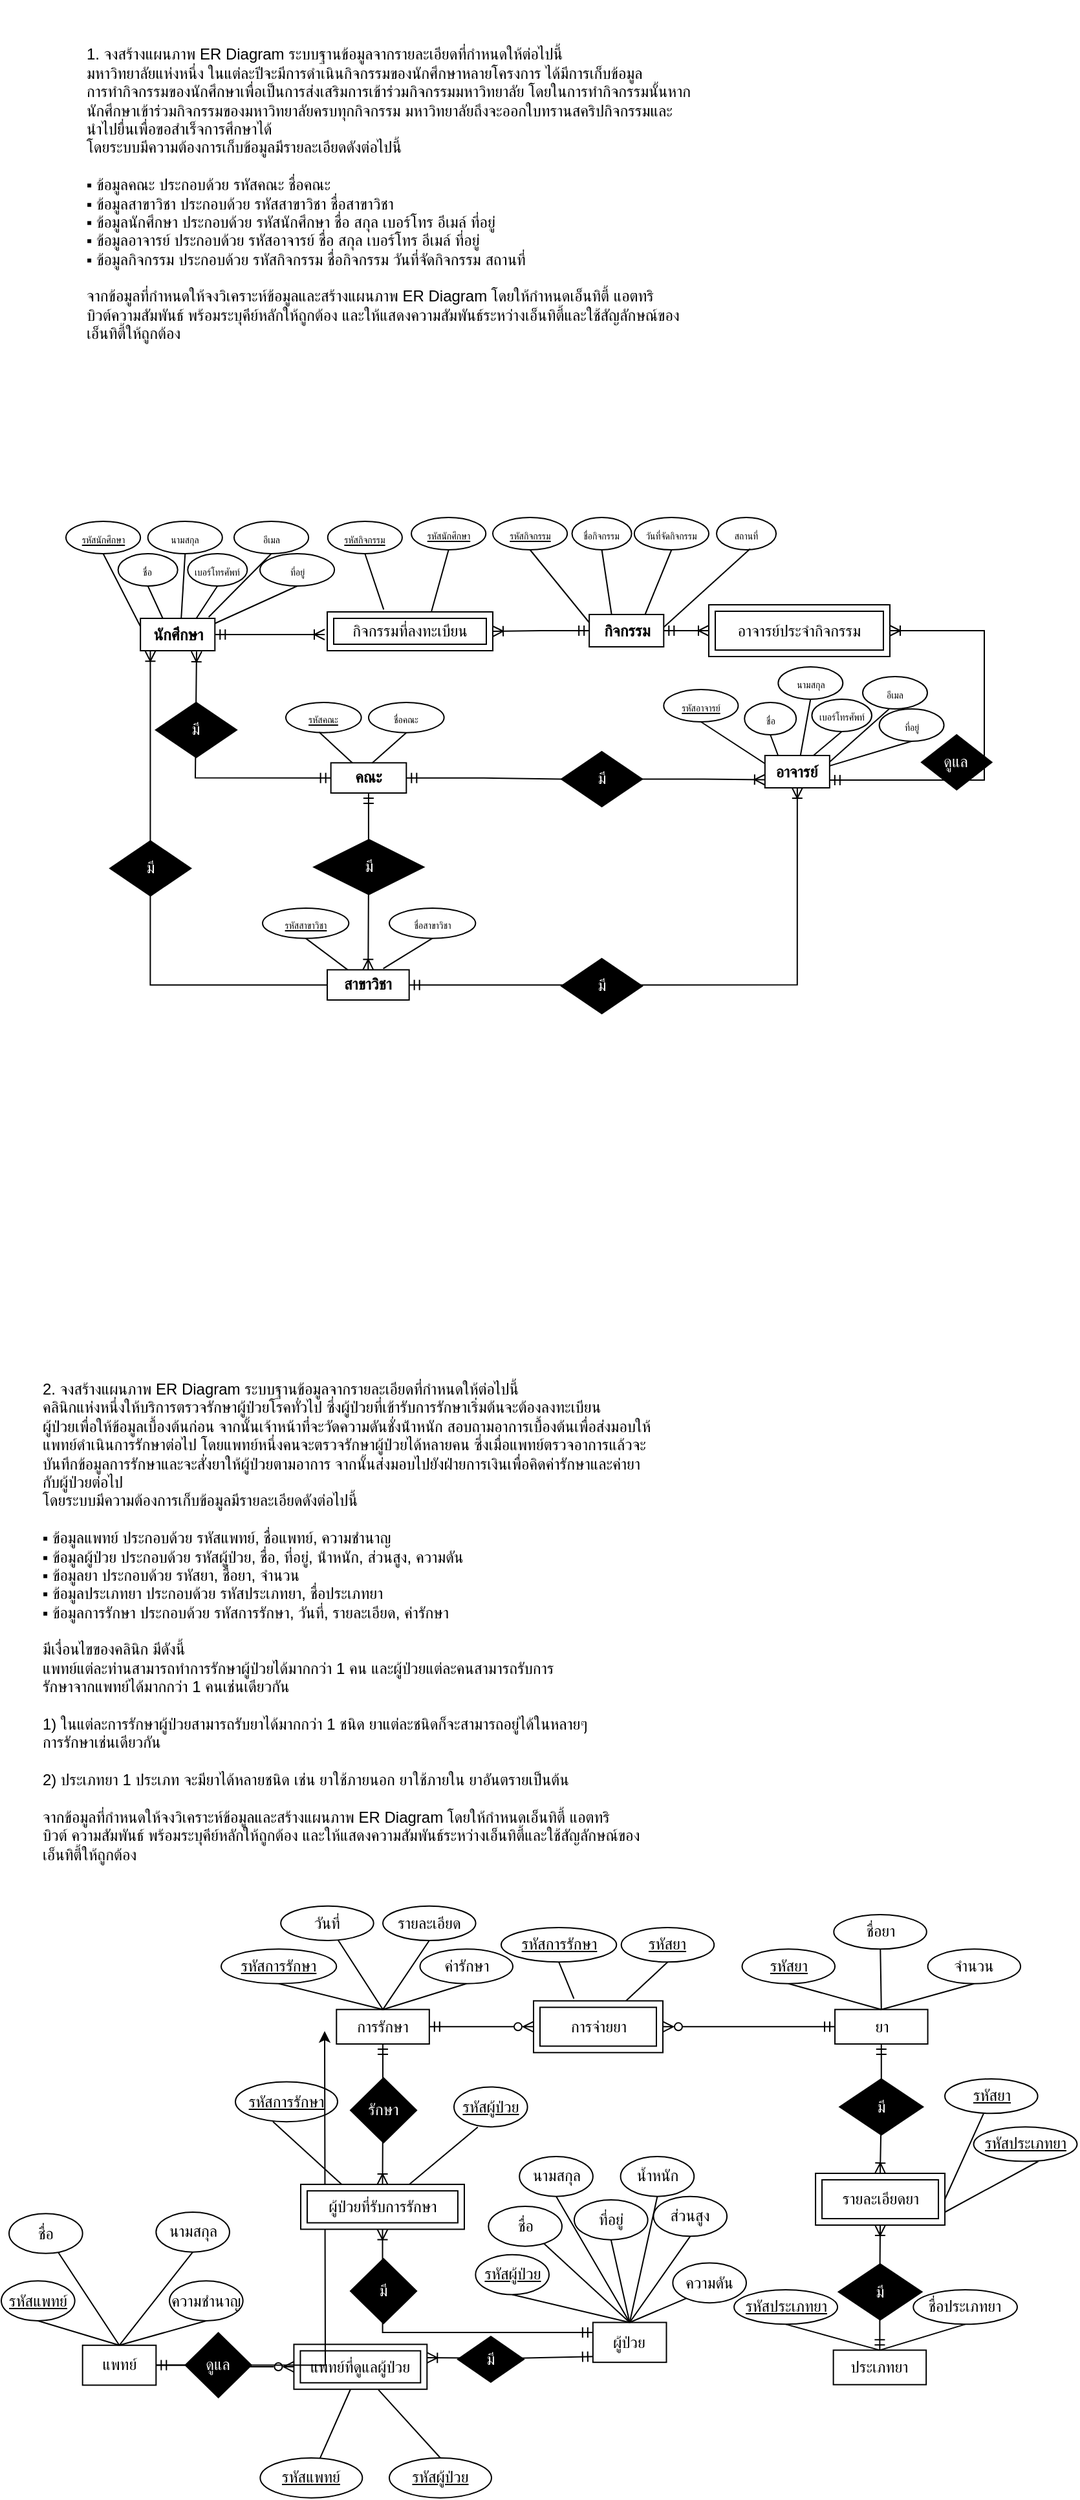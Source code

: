 <mxfile version="24.3.1" type="github">
  <diagram name="Page-1" id="Z7z0Qt7tvom0Vc7sJGzn">
    <mxGraphModel dx="956" dy="547" grid="1" gridSize="10" guides="1" tooltips="1" connect="1" arrows="1" fold="1" page="1" pageScale="1" pageWidth="850" pageHeight="1100" math="0" shadow="0">
      <root>
        <mxCell id="0" />
        <mxCell id="1" parent="0" />
        <mxCell id="2kQsdkRGN4iWH5pvG06y-146" style="edgeStyle=orthogonalEdgeStyle;rounded=0;orthogonalLoop=1;jettySize=auto;html=1;exitX=0.5;exitY=1;exitDx=0;exitDy=0;entryX=0;entryY=0.25;entryDx=0;entryDy=0;endArrow=ERmandOne;endFill=0;startArrow=ERoneToMany;startFill=0;" edge="1" parent="1" source="2kQsdkRGN4iWH5pvG06y-134" target="2kQsdkRGN4iWH5pvG06y-28">
          <mxGeometry relative="1" as="geometry" />
        </mxCell>
        <mxCell id="2kQsdkRGN4iWH5pvG06y-136" style="edgeStyle=orthogonalEdgeStyle;rounded=0;orthogonalLoop=1;jettySize=auto;html=1;entryX=0.5;entryY=0;entryDx=0;entryDy=0;endArrow=ERoneToMany;endFill=0;startArrow=ERmandOne;startFill=0;" edge="1" parent="1" source="2kQsdkRGN4iWH5pvG06y-81" target="2kQsdkRGN4iWH5pvG06y-134">
          <mxGeometry relative="1" as="geometry" />
        </mxCell>
        <mxCell id="U7k5jg-HHK9Sq3g-oKlF-40" value="" style="group" parent="1" vertex="1" connectable="0">
          <mxGeometry x="230" y="613" width="122.32" height="70" as="geometry" />
        </mxCell>
        <mxCell id="U7k5jg-HHK9Sq3g-oKlF-1" value="&lt;b&gt;คณะ&lt;/b&gt;" style="whiteSpace=wrap;html=1;align=center;" parent="U7k5jg-HHK9Sq3g-oKlF-40" vertex="1">
          <mxGeometry x="34.824" y="46.667" width="58.331" height="23.333" as="geometry" />
        </mxCell>
        <mxCell id="U7k5jg-HHK9Sq3g-oKlF-2" value="&lt;font style=&quot;font-size: 7px;&quot;&gt;รหัสคณะ&lt;/font&gt;" style="ellipse;whiteSpace=wrap;html=1;align=center;fontStyle=4;" parent="U7k5jg-HHK9Sq3g-oKlF-40" vertex="1">
          <mxGeometry width="58.331" height="23.333" as="geometry" />
        </mxCell>
        <mxCell id="U7k5jg-HHK9Sq3g-oKlF-3" value="&lt;font style=&quot;font-size: 7px;&quot;&gt;ชื่อคณะ&lt;/font&gt;" style="ellipse;whiteSpace=wrap;html=1;align=center;" parent="U7k5jg-HHK9Sq3g-oKlF-40" vertex="1">
          <mxGeometry x="63.989" width="58.331" height="23.333" as="geometry" />
        </mxCell>
        <mxCell id="U7k5jg-HHK9Sq3g-oKlF-4" style="rounded=0;orthogonalLoop=1;jettySize=auto;html=1;entryX=0.543;entryY=0.982;entryDx=0;entryDy=0;entryPerimeter=0;endArrow=none;endFill=0;" parent="U7k5jg-HHK9Sq3g-oKlF-40" source="U7k5jg-HHK9Sq3g-oKlF-1" edge="1">
          <mxGeometry relative="1" as="geometry">
            <mxPoint x="25.666" y="22.913" as="targetPoint" />
          </mxGeometry>
        </mxCell>
        <mxCell id="U7k5jg-HHK9Sq3g-oKlF-5" style="rounded=0;orthogonalLoop=1;jettySize=auto;html=1;entryX=0.543;entryY=0.982;entryDx=0;entryDy=0;entryPerimeter=0;endArrow=none;endFill=0;exitX=0.546;exitY=0.011;exitDx=0;exitDy=0;exitPerimeter=0;" parent="U7k5jg-HHK9Sq3g-oKlF-40" source="U7k5jg-HHK9Sq3g-oKlF-1" edge="1">
          <mxGeometry relative="1" as="geometry">
            <mxPoint x="118.82" y="47.25" as="sourcePoint" />
            <mxPoint x="93.155" y="23.333" as="targetPoint" />
          </mxGeometry>
        </mxCell>
        <mxCell id="U7k5jg-HHK9Sq3g-oKlF-41" value="" style="group" parent="1" vertex="1" connectable="0">
          <mxGeometry x="212" y="772" width="150" height="70" as="geometry" />
        </mxCell>
        <mxCell id="U7k5jg-HHK9Sq3g-oKlF-6" value="&lt;b&gt;สาขาวิชา&lt;/b&gt;" style="whiteSpace=wrap;html=1;align=center;" parent="U7k5jg-HHK9Sq3g-oKlF-41" vertex="1">
          <mxGeometry x="50" y="47.667" width="63.333" height="23.333" as="geometry" />
        </mxCell>
        <mxCell id="U7k5jg-HHK9Sq3g-oKlF-7" value="&lt;font style=&quot;font-size: 7px;&quot;&gt;รหัสสาขาวิชา&lt;/font&gt;" style="ellipse;whiteSpace=wrap;html=1;align=center;fontStyle=4;" parent="U7k5jg-HHK9Sq3g-oKlF-41" vertex="1">
          <mxGeometry width="66.667" height="23.333" as="geometry" />
        </mxCell>
        <mxCell id="U7k5jg-HHK9Sq3g-oKlF-8" value="&lt;font style=&quot;font-size: 7px;&quot;&gt;ชื่อสาขาวิชา&lt;/font&gt;" style="ellipse;whiteSpace=wrap;html=1;align=center;" parent="U7k5jg-HHK9Sq3g-oKlF-41" vertex="1">
          <mxGeometry x="98.003" width="66.667" height="23.333" as="geometry" />
        </mxCell>
        <mxCell id="U7k5jg-HHK9Sq3g-oKlF-9" style="rounded=0;orthogonalLoop=1;jettySize=auto;html=1;entryX=0.5;entryY=1;entryDx=0;entryDy=0;endArrow=none;endFill=0;exitX=0.25;exitY=0;exitDx=0;exitDy=0;" parent="U7k5jg-HHK9Sq3g-oKlF-41" source="U7k5jg-HHK9Sq3g-oKlF-6" target="U7k5jg-HHK9Sq3g-oKlF-7" edge="1">
          <mxGeometry relative="1" as="geometry">
            <mxPoint x="64.667" y="53.083" as="sourcePoint" />
            <mxPoint x="35.333" y="29.167" as="targetPoint" />
          </mxGeometry>
        </mxCell>
        <mxCell id="U7k5jg-HHK9Sq3g-oKlF-10" style="rounded=0;orthogonalLoop=1;jettySize=auto;html=1;entryX=0.5;entryY=1;entryDx=0;entryDy=0;endArrow=none;endFill=0;" parent="U7k5jg-HHK9Sq3g-oKlF-41" target="U7k5jg-HHK9Sq3g-oKlF-8" edge="1">
          <mxGeometry relative="1" as="geometry">
            <mxPoint x="93.333" y="46.667" as="sourcePoint" />
            <mxPoint x="116.667" y="29.167" as="targetPoint" />
          </mxGeometry>
        </mxCell>
        <mxCell id="U7k5jg-HHK9Sq3g-oKlF-44" value="" style="group" parent="1" vertex="1" connectable="0">
          <mxGeometry x="610" y="397.5" width="200.0" height="138" as="geometry" />
        </mxCell>
        <mxCell id="U7k5jg-HHK9Sq3g-oKlF-45" value="" style="group" parent="U7k5jg-HHK9Sq3g-oKlF-44" vertex="1" connectable="0">
          <mxGeometry width="200.0" height="138" as="geometry" />
        </mxCell>
        <mxCell id="U7k5jg-HHK9Sq3g-oKlF-46" value="&lt;font style=&quot;font-size: 7px;&quot;&gt;ที่อยู่&lt;/font&gt;" style="ellipse;whiteSpace=wrap;html=1;align=center;" parent="U7k5jg-HHK9Sq3g-oKlF-45" vertex="1">
          <mxGeometry x="78.812" y="220.5" width="50.0" height="25" as="geometry" />
        </mxCell>
        <mxCell id="U7k5jg-HHK9Sq3g-oKlF-47" value="&lt;font style=&quot;font-size: 7px;&quot;&gt;อีเมล&lt;/font&gt;" style="ellipse;whiteSpace=wrap;html=1;align=center;" parent="U7k5jg-HHK9Sq3g-oKlF-45" vertex="1">
          <mxGeometry x="66.002" y="195.5" width="50.0" height="25" as="geometry" />
        </mxCell>
        <mxCell id="U7k5jg-HHK9Sq3g-oKlF-49" value="&lt;font style=&quot;font-size: 7px;&quot;&gt;เบอร์โทรศัพท์&lt;/font&gt;" style="ellipse;whiteSpace=wrap;html=1;align=center;" parent="U7k5jg-HHK9Sq3g-oKlF-45" vertex="1">
          <mxGeometry x="26.71" y="213" width="46.29" height="25" as="geometry" />
        </mxCell>
        <mxCell id="U7k5jg-HHK9Sq3g-oKlF-50" style="rounded=0;orthogonalLoop=1;jettySize=auto;html=1;exitX=0.547;exitY=0.023;exitDx=0;exitDy=0;entryX=0.5;entryY=1;entryDx=0;entryDy=0;endArrow=none;endFill=0;exitPerimeter=0;" parent="U7k5jg-HHK9Sq3g-oKlF-45" source="U7k5jg-HHK9Sq3g-oKlF-54" target="U7k5jg-HHK9Sq3g-oKlF-58" edge="1">
          <mxGeometry relative="1" as="geometry" />
        </mxCell>
        <mxCell id="U7k5jg-HHK9Sq3g-oKlF-51" style="rounded=0;orthogonalLoop=1;jettySize=auto;html=1;exitX=0.75;exitY=0;exitDx=0;exitDy=0;entryX=0.5;entryY=1;entryDx=0;entryDy=0;endArrow=none;endFill=0;" parent="U7k5jg-HHK9Sq3g-oKlF-45" source="U7k5jg-HHK9Sq3g-oKlF-54" target="U7k5jg-HHK9Sq3g-oKlF-49" edge="1">
          <mxGeometry relative="1" as="geometry" />
        </mxCell>
        <mxCell id="U7k5jg-HHK9Sq3g-oKlF-52" style="rounded=0;orthogonalLoop=1;jettySize=auto;html=1;exitX=1;exitY=0;exitDx=0;exitDy=0;entryX=0.5;entryY=1;entryDx=0;entryDy=0;endArrow=none;endFill=0;" parent="U7k5jg-HHK9Sq3g-oKlF-45" edge="1">
          <mxGeometry relative="1" as="geometry">
            <mxPoint x="40.423" y="261.5" as="sourcePoint" />
            <mxPoint x="86.452" y="220.5" as="targetPoint" />
          </mxGeometry>
        </mxCell>
        <mxCell id="U7k5jg-HHK9Sq3g-oKlF-53" style="rounded=0;orthogonalLoop=1;jettySize=auto;html=1;exitX=0.988;exitY=0.327;exitDx=0;exitDy=0;entryX=0.5;entryY=1;entryDx=0;entryDy=0;endArrow=none;endFill=0;exitPerimeter=0;" parent="U7k5jg-HHK9Sq3g-oKlF-45" source="U7k5jg-HHK9Sq3g-oKlF-54" target="U7k5jg-HHK9Sq3g-oKlF-46" edge="1">
          <mxGeometry relative="1" as="geometry">
            <mxPoint x="114.868" y="255.5" as="targetPoint" />
          </mxGeometry>
        </mxCell>
        <mxCell id="U7k5jg-HHK9Sq3g-oKlF-56" style="rounded=0;orthogonalLoop=1;jettySize=auto;html=1;entryX=0.5;entryY=1;entryDx=0;entryDy=0;endArrow=none;endFill=0;" parent="U7k5jg-HHK9Sq3g-oKlF-45" source="U7k5jg-HHK9Sq3g-oKlF-54" target="U7k5jg-HHK9Sq3g-oKlF-57" edge="1">
          <mxGeometry relative="1" as="geometry">
            <mxPoint x="22.368" y="268" as="sourcePoint" />
            <mxPoint x="39.868" y="243" as="targetPoint" />
            <Array as="points">
              <mxPoint x="4.868" y="268" />
            </Array>
          </mxGeometry>
        </mxCell>
        <mxCell id="U7k5jg-HHK9Sq3g-oKlF-57" value="&lt;font style=&quot;font-size: 7px;&quot;&gt;ชื่อ&lt;/font&gt;" style="ellipse;whiteSpace=wrap;html=1;align=center;" parent="U7k5jg-HHK9Sq3g-oKlF-45" vertex="1">
          <mxGeometry x="-25.393" y="215.5" width="40.0" height="25" as="geometry" />
        </mxCell>
        <mxCell id="U7k5jg-HHK9Sq3g-oKlF-58" value="&lt;font style=&quot;font-size: 7px;&quot;&gt;นามสกุล&lt;/font&gt;" style="ellipse;whiteSpace=wrap;html=1;align=center;" parent="U7k5jg-HHK9Sq3g-oKlF-45" vertex="1">
          <mxGeometry x="0.66" y="188" width="50.0" height="25" as="geometry" />
        </mxCell>
        <mxCell id="U7k5jg-HHK9Sq3g-oKlF-54" value="&lt;b&gt;อาจารย์&lt;/b&gt;" style="whiteSpace=wrap;html=1;align=center;" parent="U7k5jg-HHK9Sq3g-oKlF-45" vertex="1">
          <mxGeometry x="-9.577" y="256.5" width="50.0" height="25" as="geometry" />
        </mxCell>
        <mxCell id="U7k5jg-HHK9Sq3g-oKlF-120" value="&lt;font color=&quot;#ffffff&quot;&gt;ดูแล&lt;/font&gt;" style="shape=rhombus;perimeter=rhombusPerimeter;whiteSpace=wrap;html=1;align=center;strokeColor=#000000;fillColor=#000000;" parent="U7k5jg-HHK9Sq3g-oKlF-45" vertex="1">
          <mxGeometry x="111.452" y="240.5" width="54.347" height="42.5" as="geometry" />
        </mxCell>
        <mxCell id="U7k5jg-HHK9Sq3g-oKlF-34" value="&lt;font style=&quot;font-size: 7px;&quot;&gt;ที่อยู่&lt;/font&gt;" style="ellipse;whiteSpace=wrap;html=1;align=center;" parent="1" vertex="1">
          <mxGeometry x="210.005" y="498" width="57.575" height="25" as="geometry" />
        </mxCell>
        <mxCell id="U7k5jg-HHK9Sq3g-oKlF-33" value="&lt;font style=&quot;font-size: 7px;&quot;&gt;อีเมล&lt;/font&gt;" style="ellipse;whiteSpace=wrap;html=1;align=center;" parent="1" vertex="1">
          <mxGeometry x="189.995" y="473" width="57.575" height="25" as="geometry" />
        </mxCell>
        <mxCell id="U7k5jg-HHK9Sq3g-oKlF-27" value="&lt;font style=&quot;font-size: 7px;&quot;&gt;รหัสนักศึกษา&lt;/font&gt;" style="ellipse;whiteSpace=wrap;html=1;align=center;fontStyle=4;" parent="1" vertex="1">
          <mxGeometry x="60" y="473" width="57.575" height="25" as="geometry" />
        </mxCell>
        <mxCell id="U7k5jg-HHK9Sq3g-oKlF-32" value="&lt;font style=&quot;font-size: 7px;&quot;&gt;เบอร์โทรศัพท์&lt;/font&gt;" style="ellipse;whiteSpace=wrap;html=1;align=center;" parent="1" vertex="1">
          <mxGeometry x="154.12" y="498" width="46.06" height="25" as="geometry" />
        </mxCell>
        <mxCell id="U7k5jg-HHK9Sq3g-oKlF-35" style="rounded=0;orthogonalLoop=1;jettySize=auto;html=1;exitX=0.547;exitY=0.023;exitDx=0;exitDy=0;entryX=0.5;entryY=1;entryDx=0;entryDy=0;endArrow=none;endFill=0;exitPerimeter=0;" parent="1" source="U7k5jg-HHK9Sq3g-oKlF-11" target="U7k5jg-HHK9Sq3g-oKlF-31" edge="1">
          <mxGeometry relative="1" as="geometry" />
        </mxCell>
        <mxCell id="U7k5jg-HHK9Sq3g-oKlF-36" style="rounded=0;orthogonalLoop=1;jettySize=auto;html=1;exitX=0.75;exitY=0;exitDx=0;exitDy=0;entryX=0.5;entryY=1;entryDx=0;entryDy=0;endArrow=none;endFill=0;" parent="1" source="U7k5jg-HHK9Sq3g-oKlF-11" target="U7k5jg-HHK9Sq3g-oKlF-32" edge="1">
          <mxGeometry relative="1" as="geometry" />
        </mxCell>
        <mxCell id="U7k5jg-HHK9Sq3g-oKlF-37" style="rounded=0;orthogonalLoop=1;jettySize=auto;html=1;exitX=0.916;exitY=-0.04;exitDx=0;exitDy=0;entryX=0.5;entryY=1;entryDx=0;entryDy=0;endArrow=none;endFill=0;exitPerimeter=0;" parent="1" source="U7k5jg-HHK9Sq3g-oKlF-11" target="U7k5jg-HHK9Sq3g-oKlF-33" edge="1">
          <mxGeometry relative="1" as="geometry" />
        </mxCell>
        <mxCell id="U7k5jg-HHK9Sq3g-oKlF-38" style="rounded=0;orthogonalLoop=1;jettySize=auto;html=1;exitX=0.997;exitY=0.16;exitDx=0;exitDy=0;entryX=0.5;entryY=1;entryDx=0;entryDy=0;endArrow=none;endFill=0;exitPerimeter=0;" parent="1" source="U7k5jg-HHK9Sq3g-oKlF-11" target="U7k5jg-HHK9Sq3g-oKlF-34" edge="1">
          <mxGeometry relative="1" as="geometry">
            <mxPoint x="261.513" y="535.5" as="targetPoint" />
          </mxGeometry>
        </mxCell>
        <mxCell id="U7k5jg-HHK9Sq3g-oKlF-101" style="edgeStyle=orthogonalEdgeStyle;rounded=0;orthogonalLoop=1;jettySize=auto;html=1;startArrow=ERmandOne;startFill=0;endArrow=ERoneToMany;endFill=0;" parent="1" source="U7k5jg-HHK9Sq3g-oKlF-11" edge="1">
          <mxGeometry relative="1" as="geometry">
            <mxPoint x="260" y="560.5" as="targetPoint" />
          </mxGeometry>
        </mxCell>
        <mxCell id="U7k5jg-HHK9Sq3g-oKlF-11" value="&lt;b&gt;นักศึกษา&lt;/b&gt;" style="whiteSpace=wrap;html=1;align=center;" parent="1" vertex="1">
          <mxGeometry x="117.575" y="548" width="57.575" height="25" as="geometry" />
        </mxCell>
        <mxCell id="U7k5jg-HHK9Sq3g-oKlF-25" style="rounded=0;orthogonalLoop=1;jettySize=auto;html=1;entryX=0.5;entryY=1;entryDx=0;entryDy=0;endArrow=none;endFill=0;exitX=0;exitY=0.25;exitDx=0;exitDy=0;" parent="1" source="U7k5jg-HHK9Sq3g-oKlF-11" target="U7k5jg-HHK9Sq3g-oKlF-27" edge="1">
          <mxGeometry relative="1" as="geometry">
            <mxPoint x="134.272" y="548" as="sourcePoint" />
            <mxPoint x="106.06" y="523" as="targetPoint" />
          </mxGeometry>
        </mxCell>
        <mxCell id="U7k5jg-HHK9Sq3g-oKlF-26" style="rounded=0;orthogonalLoop=1;jettySize=auto;html=1;entryX=0.5;entryY=1;entryDx=0;entryDy=0;endArrow=none;endFill=0;" parent="1" source="U7k5jg-HHK9Sq3g-oKlF-11" target="U7k5jg-HHK9Sq3g-oKlF-30" edge="1">
          <mxGeometry relative="1" as="geometry">
            <mxPoint x="154.999" y="548" as="sourcePoint" />
            <mxPoint x="175.15" y="523" as="targetPoint" />
            <Array as="points">
              <mxPoint x="134.848" y="548" />
            </Array>
          </mxGeometry>
        </mxCell>
        <mxCell id="U7k5jg-HHK9Sq3g-oKlF-30" value="&lt;font style=&quot;font-size: 7px;&quot;&gt;ชื่อ&lt;/font&gt;" style="ellipse;whiteSpace=wrap;html=1;align=center;" parent="1" vertex="1">
          <mxGeometry x="100.303" y="498" width="46.06" height="25" as="geometry" />
        </mxCell>
        <mxCell id="U7k5jg-HHK9Sq3g-oKlF-31" value="&lt;font style=&quot;font-size: 7px;&quot;&gt;นามสกุล&lt;/font&gt;" style="ellipse;whiteSpace=wrap;html=1;align=center;" parent="1" vertex="1">
          <mxGeometry x="123.333" y="473" width="57.575" height="25" as="geometry" />
        </mxCell>
        <mxCell id="U7k5jg-HHK9Sq3g-oKlF-90" style="edgeStyle=orthogonalEdgeStyle;rounded=0;orthogonalLoop=1;jettySize=auto;html=1;endArrow=ERoneToMany;endFill=0;startArrow=ERmandOne;startFill=0;" parent="1" source="U7k5jg-HHK9Sq3g-oKlF-1" target="U7k5jg-HHK9Sq3g-oKlF-6" edge="1">
          <mxGeometry relative="1" as="geometry" />
        </mxCell>
        <mxCell id="U7k5jg-HHK9Sq3g-oKlF-91" value="&lt;font color=&quot;#ffffff&quot;&gt;มี&lt;/font&gt;" style="shape=rhombus;perimeter=rhombusPerimeter;whiteSpace=wrap;html=1;align=center;fillColor=#000000;" parent="1" vertex="1">
          <mxGeometry x="251.66" y="719" width="85" height="42.5" as="geometry" />
        </mxCell>
        <mxCell id="U7k5jg-HHK9Sq3g-oKlF-85" style="edgeStyle=orthogonalEdgeStyle;rounded=0;orthogonalLoop=1;jettySize=auto;html=1;entryX=0;entryY=0.5;entryDx=0;entryDy=0;endArrow=ERmandOne;endFill=0;startArrow=ERoneToMany;startFill=0;exitX=0.58;exitY=1.023;exitDx=0;exitDy=0;exitPerimeter=0;" parent="1" target="U7k5jg-HHK9Sq3g-oKlF-1" edge="1">
          <mxGeometry relative="1" as="geometry">
            <mxPoint x="160.969" y="573.575" as="sourcePoint" />
            <mxPoint x="274.822" y="671.53" as="targetPoint" />
            <Array as="points">
              <mxPoint x="160" y="574" />
              <mxPoint x="160" y="671" />
            </Array>
          </mxGeometry>
        </mxCell>
        <mxCell id="U7k5jg-HHK9Sq3g-oKlF-86" value="&lt;font color=&quot;#ffffff&quot;&gt;มี&lt;/font&gt;" style="shape=rhombus;perimeter=rhombusPerimeter;whiteSpace=wrap;html=1;align=center;strokeColor=#000000;fillColor=#000000;" parent="1" vertex="1">
          <mxGeometry x="129.42" y="613" width="62.58" height="42.5" as="geometry" />
        </mxCell>
        <mxCell id="U7k5jg-HHK9Sq3g-oKlF-92" style="edgeStyle=orthogonalEdgeStyle;rounded=0;orthogonalLoop=1;jettySize=auto;html=1;entryX=0.133;entryY=1.004;entryDx=0;entryDy=0;entryPerimeter=0;endArrow=ERoneToMany;endFill=0;" parent="1" source="U7k5jg-HHK9Sq3g-oKlF-6" target="U7k5jg-HHK9Sq3g-oKlF-11" edge="1">
          <mxGeometry relative="1" as="geometry" />
        </mxCell>
        <mxCell id="U7k5jg-HHK9Sq3g-oKlF-93" value="&lt;font color=&quot;#ffffff&quot;&gt;มี&lt;/font&gt;" style="shape=rhombus;perimeter=rhombusPerimeter;whiteSpace=wrap;html=1;align=center;strokeColor=#000000;fillColor=#000000;" parent="1" vertex="1">
          <mxGeometry x="94.04" y="720" width="62.58" height="42.5" as="geometry" />
        </mxCell>
        <mxCell id="U7k5jg-HHK9Sq3g-oKlF-97" style="edgeStyle=orthogonalEdgeStyle;rounded=0;orthogonalLoop=1;jettySize=auto;html=1;exitX=1;exitY=0.5;exitDx=0;exitDy=0;entryX=0.5;entryY=1;entryDx=0;entryDy=0;endArrow=ERoneToMany;endFill=0;startArrow=ERmandOne;startFill=0;" parent="1" source="U7k5jg-HHK9Sq3g-oKlF-6" target="U7k5jg-HHK9Sq3g-oKlF-54" edge="1">
          <mxGeometry relative="1" as="geometry" />
        </mxCell>
        <mxCell id="U7k5jg-HHK9Sq3g-oKlF-96" value="&lt;font color=&quot;#ffffff&quot;&gt;มี&lt;/font&gt;" style="shape=rhombus;perimeter=rhombusPerimeter;whiteSpace=wrap;html=1;align=center;strokeColor=#000000;fillColor=#000000;" parent="1" vertex="1">
          <mxGeometry x="443" y="811" width="62.58" height="42.5" as="geometry" />
        </mxCell>
        <mxCell id="U7k5jg-HHK9Sq3g-oKlF-64" value="&lt;font style=&quot;font-size: 7px;&quot;&gt;รหัสกิจกรรม&lt;/font&gt;" style="ellipse;whiteSpace=wrap;html=1;align=center;fontStyle=4;" parent="1" vertex="1">
          <mxGeometry x="390" y="470" width="57.575" height="25" as="geometry" />
        </mxCell>
        <mxCell id="U7k5jg-HHK9Sq3g-oKlF-65" value="&lt;font style=&quot;font-size: 7px;&quot;&gt;สถานที่&lt;/font&gt;" style="ellipse;whiteSpace=wrap;html=1;align=center;" parent="1" vertex="1">
          <mxGeometry x="563" y="470" width="46.06" height="25" as="geometry" />
        </mxCell>
        <mxCell id="U7k5jg-HHK9Sq3g-oKlF-67" style="rounded=0;orthogonalLoop=1;jettySize=auto;html=1;exitX=0.75;exitY=0;exitDx=0;exitDy=0;entryX=0.564;entryY=0.968;entryDx=0;entryDy=0;endArrow=none;endFill=0;entryPerimeter=0;" parent="1" target="U7k5jg-HHK9Sq3g-oKlF-65" edge="1">
          <mxGeometry relative="1" as="geometry">
            <mxPoint x="521.996" y="555" as="sourcePoint" />
            <mxPoint x="538.39" y="530" as="targetPoint" />
          </mxGeometry>
        </mxCell>
        <mxCell id="U7k5jg-HHK9Sq3g-oKlF-74" value="&lt;font style=&quot;font-size: 7px;&quot;&gt;วันที่จัดกิจกรรม&lt;/font&gt;" style="ellipse;whiteSpace=wrap;html=1;align=center;" parent="1" vertex="1">
          <mxGeometry x="499.423" y="470" width="57.575" height="25" as="geometry" />
        </mxCell>
        <mxCell id="U7k5jg-HHK9Sq3g-oKlF-73" value="&lt;font style=&quot;font-size: 7px;&quot;&gt;ชื่อกิจกรรม&lt;/font&gt;" style="ellipse;whiteSpace=wrap;html=1;align=center;" parent="1" vertex="1">
          <mxGeometry x="451.262" y="470" width="46.06" height="25" as="geometry" />
        </mxCell>
        <mxCell id="U7k5jg-HHK9Sq3g-oKlF-66" style="rounded=0;orthogonalLoop=1;jettySize=auto;html=1;exitX=0.75;exitY=0;exitDx=0;exitDy=0;entryX=0.5;entryY=1;entryDx=0;entryDy=0;endArrow=none;endFill=0;" parent="1" source="U7k5jg-HHK9Sq3g-oKlF-70" target="U7k5jg-HHK9Sq3g-oKlF-74" edge="1">
          <mxGeometry relative="1" as="geometry" />
        </mxCell>
        <mxCell id="U7k5jg-HHK9Sq3g-oKlF-107" style="edgeStyle=orthogonalEdgeStyle;rounded=0;orthogonalLoop=1;jettySize=auto;html=1;entryX=1;entryY=0.5;entryDx=0;entryDy=0;endArrow=ERoneToMany;endFill=0;startArrow=ERmandOne;startFill=0;" parent="1" source="U7k5jg-HHK9Sq3g-oKlF-70" target="U7k5jg-HHK9Sq3g-oKlF-106" edge="1">
          <mxGeometry relative="1" as="geometry" />
        </mxCell>
        <mxCell id="U7k5jg-HHK9Sq3g-oKlF-111" style="edgeStyle=orthogonalEdgeStyle;rounded=0;orthogonalLoop=1;jettySize=auto;html=1;startArrow=ERmandOne;startFill=0;endArrow=ERoneToMany;endFill=0;" parent="1" source="U7k5jg-HHK9Sq3g-oKlF-70" target="U7k5jg-HHK9Sq3g-oKlF-110" edge="1">
          <mxGeometry relative="1" as="geometry" />
        </mxCell>
        <mxCell id="U7k5jg-HHK9Sq3g-oKlF-70" value="&lt;b&gt;กิจกรรม&lt;/b&gt;" style="whiteSpace=wrap;html=1;align=center;" parent="1" vertex="1">
          <mxGeometry x="464.575" y="545" width="57.575" height="25" as="geometry" />
        </mxCell>
        <mxCell id="U7k5jg-HHK9Sq3g-oKlF-71" style="rounded=0;orthogonalLoop=1;jettySize=auto;html=1;entryX=0.5;entryY=1;entryDx=0;entryDy=0;endArrow=none;endFill=0;exitX=0;exitY=0.25;exitDx=0;exitDy=0;" parent="1" source="U7k5jg-HHK9Sq3g-oKlF-70" target="U7k5jg-HHK9Sq3g-oKlF-64" edge="1">
          <mxGeometry relative="1" as="geometry">
            <mxPoint x="481.272" y="545" as="sourcePoint" />
            <mxPoint x="453.06" y="520" as="targetPoint" />
          </mxGeometry>
        </mxCell>
        <mxCell id="U7k5jg-HHK9Sq3g-oKlF-72" style="rounded=0;orthogonalLoop=1;jettySize=auto;html=1;entryX=0.5;entryY=1;entryDx=0;entryDy=0;endArrow=none;endFill=0;" parent="1" source="U7k5jg-HHK9Sq3g-oKlF-70" target="U7k5jg-HHK9Sq3g-oKlF-73" edge="1">
          <mxGeometry relative="1" as="geometry">
            <mxPoint x="501.999" y="545" as="sourcePoint" />
            <mxPoint x="522.15" y="520" as="targetPoint" />
            <Array as="points">
              <mxPoint x="481.848" y="545" />
            </Array>
          </mxGeometry>
        </mxCell>
        <mxCell id="U7k5jg-HHK9Sq3g-oKlF-102" value="&lt;font style=&quot;font-size: 7px;&quot;&gt;รหัสนักศึกษา&lt;/font&gt;" style="ellipse;whiteSpace=wrap;html=1;align=center;fontStyle=4;" parent="1" vertex="1">
          <mxGeometry x="327.04" y="470" width="57.575" height="25" as="geometry" />
        </mxCell>
        <mxCell id="U7k5jg-HHK9Sq3g-oKlF-103" style="rounded=0;orthogonalLoop=1;jettySize=auto;html=1;entryX=0.5;entryY=1;entryDx=0;entryDy=0;endArrow=none;endFill=0;exitX=0.625;exitY=0.06;exitDx=0;exitDy=0;exitPerimeter=0;" parent="1" source="U7k5jg-HHK9Sq3g-oKlF-106" target="U7k5jg-HHK9Sq3g-oKlF-102" edge="1">
          <mxGeometry relative="1" as="geometry">
            <mxPoint x="325.58" y="548" as="sourcePoint" />
            <mxPoint x="313.64" y="517" as="targetPoint" />
          </mxGeometry>
        </mxCell>
        <mxCell id="U7k5jg-HHK9Sq3g-oKlF-104" value="&lt;font style=&quot;font-size: 7px;&quot;&gt;รหัสกิจกรรม&lt;/font&gt;" style="ellipse;whiteSpace=wrap;html=1;align=center;fontStyle=4;" parent="1" vertex="1">
          <mxGeometry x="262.37" y="473" width="57.575" height="25" as="geometry" />
        </mxCell>
        <mxCell id="U7k5jg-HHK9Sq3g-oKlF-105" style="rounded=0;orthogonalLoop=1;jettySize=auto;html=1;entryX=0.5;entryY=1;entryDx=0;entryDy=0;endArrow=none;endFill=0;exitX=0.341;exitY=-0.06;exitDx=0;exitDy=0;exitPerimeter=0;" parent="1" source="U7k5jg-HHK9Sq3g-oKlF-106" target="U7k5jg-HHK9Sq3g-oKlF-104" edge="1">
          <mxGeometry relative="1" as="geometry">
            <mxPoint x="305.237" y="547.6" as="sourcePoint" />
            <mxPoint x="319.06" y="520" as="targetPoint" />
          </mxGeometry>
        </mxCell>
        <mxCell id="U7k5jg-HHK9Sq3g-oKlF-106" value="กิจกรรมที่ลงทะเบียน" style="shape=ext;margin=3;double=1;whiteSpace=wrap;html=1;align=center;" parent="1" vertex="1">
          <mxGeometry x="262" y="543" width="128" height="30" as="geometry" />
        </mxCell>
        <mxCell id="U7k5jg-HHK9Sq3g-oKlF-110" value="อาจารย์ประจำกิจกรรม" style="shape=ext;margin=3;double=1;whiteSpace=wrap;html=1;align=center;" parent="1" vertex="1">
          <mxGeometry x="557" y="537.5" width="140" height="40" as="geometry" />
        </mxCell>
        <mxCell id="U7k5jg-HHK9Sq3g-oKlF-112" value="" style="edgeStyle=orthogonalEdgeStyle;rounded=0;orthogonalLoop=1;jettySize=auto;html=1;endArrow=none;endFill=0;startArrow=ERmandOne;startFill=0;entryX=0;entryY=0.5;entryDx=0;entryDy=0;" parent="1" source="U7k5jg-HHK9Sq3g-oKlF-1" target="U7k5jg-HHK9Sq3g-oKlF-95" edge="1">
          <mxGeometry relative="1" as="geometry">
            <mxPoint x="575" y="678" as="targetPoint" />
            <mxPoint x="323" y="671" as="sourcePoint" />
            <Array as="points" />
          </mxGeometry>
        </mxCell>
        <mxCell id="U7k5jg-HHK9Sq3g-oKlF-119" style="edgeStyle=orthogonalEdgeStyle;rounded=0;orthogonalLoop=1;jettySize=auto;html=1;entryX=0;entryY=0.75;entryDx=0;entryDy=0;endArrow=ERoneToMany;endFill=0;" parent="1" source="U7k5jg-HHK9Sq3g-oKlF-95" target="U7k5jg-HHK9Sq3g-oKlF-54" edge="1">
          <mxGeometry relative="1" as="geometry" />
        </mxCell>
        <mxCell id="U7k5jg-HHK9Sq3g-oKlF-95" value="&lt;font color=&quot;#ffffff&quot;&gt;มี&lt;/font&gt;" style="shape=rhombus;perimeter=rhombusPerimeter;whiteSpace=wrap;html=1;align=center;strokeColor=#000000;fillColor=#000000;" parent="1" vertex="1">
          <mxGeometry x="443" y="651" width="62.58" height="42.5" as="geometry" />
        </mxCell>
        <mxCell id="U7k5jg-HHK9Sq3g-oKlF-48" value="&lt;font style=&quot;font-size: 7px;&quot;&gt;รหัสอาจารย์&lt;/font&gt;" style="ellipse;whiteSpace=wrap;html=1;align=center;fontStyle=4;" parent="1" vertex="1">
          <mxGeometry x="522.15" y="603" width="57.575" height="25" as="geometry" />
        </mxCell>
        <mxCell id="U7k5jg-HHK9Sq3g-oKlF-55" style="rounded=0;orthogonalLoop=1;jettySize=auto;html=1;entryX=0.5;entryY=1;entryDx=0;entryDy=0;endArrow=none;endFill=0;exitX=0;exitY=0.25;exitDx=0;exitDy=0;" parent="1" source="U7k5jg-HHK9Sq3g-oKlF-54" target="U7k5jg-HHK9Sq3g-oKlF-48" edge="1">
          <mxGeometry relative="1" as="geometry">
            <mxPoint x="591.272" y="665.5" as="sourcePoint" />
            <mxPoint x="563.06" y="640.5" as="targetPoint" />
          </mxGeometry>
        </mxCell>
        <mxCell id="U7k5jg-HHK9Sq3g-oKlF-113" style="edgeStyle=orthogonalEdgeStyle;rounded=0;orthogonalLoop=1;jettySize=auto;html=1;entryX=1;entryY=0.5;entryDx=0;entryDy=0;endArrow=ERoneToMany;endFill=0;startArrow=ERmandOne;startFill=0;" parent="1" source="U7k5jg-HHK9Sq3g-oKlF-54" target="U7k5jg-HHK9Sq3g-oKlF-110" edge="1">
          <mxGeometry relative="1" as="geometry">
            <Array as="points">
              <mxPoint x="770" y="673" />
              <mxPoint x="770" y="557" />
            </Array>
          </mxGeometry>
        </mxCell>
        <mxCell id="2kQsdkRGN4iWH5pvG06y-1" value="&lt;div&gt;1. จงสร้างแผนภาพ ER Diagram ระบบฐานข้อมูลจากรายละเอียดที่กําหนดให้ต่อไปนี้&lt;/div&gt;&lt;div&gt;มหาวิทยาลัยแห่งหนึ่ง ในแต่ละปีจะมีการดําเนินกิจกรรมของนักศึกษาหลายโครงการ ได้มีการเก็บข้อมูล&lt;/div&gt;&lt;div&gt;การทํากิจกรรมของนักศึกษาเพื่อเป็นการส่งเสริมการเข้าร่วมกิจกรรมมหาวิทยาลัย โดยในการทํากิจกรรมนั้นหาก&lt;/div&gt;&lt;div&gt;นักศึกษาเข้าร่วมกิจกรรมของมหาวิทยาลัยครบทุกกิจกรรม มหาวิทยาลัยถึงจะออกใบทรานสคริปกิจกรรมและ&lt;/div&gt;&lt;div&gt;นําไปยื่นเพื่อขอสําเร็จการศึกษาได้&lt;/div&gt;&lt;div&gt;โดยระบบมีความต้องการเก็บข้อมูลมีรายละเอียดดังต่อไปนี้&lt;/div&gt;&lt;div&gt;&lt;br&gt;&lt;/div&gt;&lt;div&gt;▪ ข้อมูลคณะ ประกอบด้วย รหัสคณะ ชื่อคณะ&lt;/div&gt;&lt;div&gt;▪ ข้อมูลสาขาวิชา ประกอบด้วย รหัสสาขาวิชา ชื่อสาขาวิชา&lt;/div&gt;&lt;div&gt;▪ ข้อมูลนักศึกษา ประกอบด้วย รหัสนักศึกษา ชื่อ สกุล เบอร์โทร อีเมล์ ที่อยู่&lt;/div&gt;&lt;div&gt;▪ ข้อมูลอาจารย์ ประกอบด้วย รหัสอาจารย์ ชื่อ สกุล เบอร์โทร อีเมล์ ที่อยู่&lt;/div&gt;&lt;div&gt;▪ ข้อมูลกิจกรรม ประกอบด้วย รหัสกิจกรรม ชื่อกิจกรรม วันที่จัดกิจกรรม สถานที่&lt;/div&gt;&lt;div&gt;&lt;br&gt;&lt;/div&gt;&lt;div&gt;จากข้อมูลที่กําหนดให้จงวิเคราะห์ข้อมูลและสร้างแผนภาพ ER Diagram โดยให้กําหนดเอ็นทิตี้ แอตทริ&lt;/div&gt;&lt;div&gt;บิวต์ความสัมพันธ์ พร้อมระบุคีย์หลักให้ถูกต้อง และให้แสดงความสัมพันธ์ระหว่างเอ็นทิตี้และใช้สัญลักษณ์ของ&lt;/div&gt;&lt;div&gt;เอ็นทิตี้ให้ถูกต้อง&lt;/div&gt;" style="text;strokeColor=none;align=left;fillColor=none;html=1;verticalAlign=middle;whiteSpace=wrap;rounded=0;" vertex="1" parent="1">
          <mxGeometry x="74" y="70" width="766" height="300" as="geometry" />
        </mxCell>
        <mxCell id="2kQsdkRGN4iWH5pvG06y-4" value="2. จงสร้างแผนภาพ ER Diagram ระบบฐานข้อมูลจากรายละเอียดที่กําหนดให้ต่อไปนี้&#xa;คลินิกแห่งหนึ่งให้บริการตรวจรักษาผู้ป่วยโรคทั่วไป ซึ่งผู้ป่วยที่เข้ารับการรักษาเริ่มต้นจะต้องลงทะเบียน&#xa;ผู้ป่วยเพื่อให้ข้อมูลเบื้องต้นก่อน จากนั้นเจ้าหน้าที่จะวัดความดันชั่งน้ําหนัก สอบถามอาการเบื้องต้นเพื่อส่งมอบให้&#xa;แพทย์ดําเนินการรักษาต่อไป โดยแพทย์หนึ่งคนจะตรวจรักษาผู้ป่วยได้หลายคน ซึ่งเมื่อแพทย์ตรวจอาการแล้วจะ&#xa;บันทึกข้อมูลการรักษาและจะสั่งยาให้ผู้ป่วยตามอาการ จากนั้นส่งมอบไปยังฝ่ายการเงินเพื่อคิดค่ารักษาและค่ายา&#xa;กับผู้ป่วยต่อไป&#xa;โดยระบบมีความต้องการเก็บข้อมูลมีรายละเอียดดังต่อไปนี้&#xa;&#xa;▪ ข้อมูลแพทย์ ประกอบด้วย รหัสแพทย์, ชื่อแพทย์, ความชํานาญ&#xa;▪ ข้อมูลผู้ป่วย ประกอบด้วย รหัสผู้ป่วย, ชื่อ, ที่อยู่, น้ําหนัก, ส่วนสูง, ความดัน&#xa;▪ ข้อมูลยา ประกอบด้วย รหัสยา, ชื่อยา, จํานวน&#xa;▪ ข้อมูลประเภทยา ประกอบด้วย รหัสประเภทยา, ชื่อประเภทยา&#xa;▪ ข้อมูลการรักษา ประกอบด้วย รหัสการรักษา, วันที่, รายละเอียด, ค่ารักษา&#xa;&#xa;มีเงื่อนไขของคลินิก มีดังนี้&#xa;แพทย์แต่ละท่านสามารถทําการรักษาผู้ป่วยได้มากกว่า 1 คน และผู้ป่วยแต่ละคนสามารถรับการ&#xa;รักษาจากแพทย์ได้มากกว่า 1 คนเช่นเดียวกัน&#xa;&#xa;1) ในแต่ละการรักษาผู้ป่วยสามารถรับยาได้มากกว่า 1 ชนิด ยาแต่ละชนิดก็จะสามารถอยู่ได้ในหลายๆ&#xa;การรักษาเช่นเดียวกัน&#xa;&#xa;2) ประเภทยา 1 ประเภท จะมียาได้หลายชนิด เช่น ยาใช้ภายนอก ยาใช้ภายใน ยาอันตรายเป็นต้น&#xa;&#xa;จากข้อมูลที่กําหนดให้จงวิเคราะห์ข้อมูลและสร้างแผนภาพ ER Diagram โดยให้กําหนดเอ็นทิตี้ แอตทริ&#xa;บิวต์ ความสัมพันธ์ พร้อมระบุคีย์หลักให้ถูกต้อง และให้แสดงความสัมพันธ์ระหว่างเอ็นทิตี้และใช้สัญลักษณ์ของ&#xa;เอ็นทิตี้ให้ถูกต้อง" style="text;whiteSpace=wrap;align=left;" vertex="1" parent="1">
          <mxGeometry x="40.0" y="1130" width="560" height="380" as="geometry" />
        </mxCell>
        <mxCell id="2kQsdkRGN4iWH5pvG06y-132" value="" style="group" vertex="1" connectable="0" parent="1">
          <mxGeometry x="200" y="1550" width="641.758" height="363.34" as="geometry" />
        </mxCell>
        <mxCell id="2kQsdkRGN4iWH5pvG06y-55" style="rounded=0;orthogonalLoop=1;jettySize=auto;html=1;exitX=0.5;exitY=0;exitDx=0;exitDy=0;entryX=0.5;entryY=1;entryDx=0;entryDy=0;endArrow=none;endFill=0;" edge="1" source="2kQsdkRGN4iWH5pvG06y-56" target="2kQsdkRGN4iWH5pvG06y-59" parent="2kQsdkRGN4iWH5pvG06y-132">
          <mxGeometry relative="1" as="geometry" />
        </mxCell>
        <mxCell id="2kQsdkRGN4iWH5pvG06y-121" style="edgeStyle=orthogonalEdgeStyle;rounded=0;orthogonalLoop=1;jettySize=auto;html=1;exitX=0.5;exitY=0;exitDx=0;exitDy=0;entryX=0.5;entryY=1;entryDx=0;entryDy=0;startArrow=ERmandOne;startFill=0;endArrow=ERoneToMany;endFill=0;" edge="1" parent="2kQsdkRGN4iWH5pvG06y-132" source="2kQsdkRGN4iWH5pvG06y-56" target="2kQsdkRGN4iWH5pvG06y-117">
          <mxGeometry relative="1" as="geometry" />
        </mxCell>
        <mxCell id="2kQsdkRGN4iWH5pvG06y-56" value="ประเภทยา" style="whiteSpace=wrap;html=1;align=center;" vertex="1" parent="2kQsdkRGN4iWH5pvG06y-132">
          <mxGeometry x="453.318" y="336.673" width="71.764" height="26.667" as="geometry" />
        </mxCell>
        <mxCell id="2kQsdkRGN4iWH5pvG06y-57" style="rounded=0;orthogonalLoop=1;jettySize=auto;html=1;exitX=0.5;exitY=1;exitDx=0;exitDy=0;entryX=0.5;entryY=0;entryDx=0;entryDy=0;endArrow=none;endFill=0;" edge="1" source="2kQsdkRGN4iWH5pvG06y-58" target="2kQsdkRGN4iWH5pvG06y-56" parent="2kQsdkRGN4iWH5pvG06y-132">
          <mxGeometry relative="1" as="geometry" />
        </mxCell>
        <mxCell id="2kQsdkRGN4iWH5pvG06y-58" value="&lt;u&gt;รหัสประเภทยา&lt;/u&gt;" style="ellipse;whiteSpace=wrap;html=1;align=center;" vertex="1" parent="2kQsdkRGN4iWH5pvG06y-132">
          <mxGeometry x="376.55" y="290.01" width="80" height="26.67" as="geometry" />
        </mxCell>
        <mxCell id="2kQsdkRGN4iWH5pvG06y-59" value="ชื่อประเภทยา" style="ellipse;whiteSpace=wrap;html=1;align=center;" vertex="1" parent="2kQsdkRGN4iWH5pvG06y-132">
          <mxGeometry x="515.12" y="290.01" width="80.38" height="26.67" as="geometry" />
        </mxCell>
        <mxCell id="2kQsdkRGN4iWH5pvG06y-79" value="" style="group" vertex="1" connectable="0" parent="2kQsdkRGN4iWH5pvG06y-132">
          <mxGeometry x="10" width="195.5" height="100" as="geometry" />
        </mxCell>
        <mxCell id="2kQsdkRGN4iWH5pvG06y-80" style="rounded=0;orthogonalLoop=1;jettySize=auto;html=1;exitX=0.5;exitY=0;exitDx=0;exitDy=0;entryX=0.5;entryY=1;entryDx=0;entryDy=0;endArrow=none;endFill=0;" edge="1" parent="2kQsdkRGN4iWH5pvG06y-79" source="2kQsdkRGN4iWH5pvG06y-81" target="2kQsdkRGN4iWH5pvG06y-84">
          <mxGeometry relative="1" as="geometry" />
        </mxCell>
        <mxCell id="2kQsdkRGN4iWH5pvG06y-81" value="การรักษา" style="whiteSpace=wrap;html=1;align=center;" vertex="1" parent="2kQsdkRGN4iWH5pvG06y-79">
          <mxGeometry x="59.148" y="73.333" width="71.764" height="26.667" as="geometry" />
        </mxCell>
        <mxCell id="2kQsdkRGN4iWH5pvG06y-82" style="rounded=0;orthogonalLoop=1;jettySize=auto;html=1;exitX=0.5;exitY=1;exitDx=0;exitDy=0;entryX=0.5;entryY=0;entryDx=0;entryDy=0;endArrow=none;endFill=0;" edge="1" parent="2kQsdkRGN4iWH5pvG06y-79" source="2kQsdkRGN4iWH5pvG06y-83" target="2kQsdkRGN4iWH5pvG06y-81">
          <mxGeometry relative="1" as="geometry" />
        </mxCell>
        <mxCell id="2kQsdkRGN4iWH5pvG06y-83" value="&lt;u&gt;รหัสการรักษา&lt;/u&gt;" style="ellipse;whiteSpace=wrap;html=1;align=center;" vertex="1" parent="2kQsdkRGN4iWH5pvG06y-79">
          <mxGeometry x="-30" y="26.67" width="89.15" height="26.67" as="geometry" />
        </mxCell>
        <mxCell id="2kQsdkRGN4iWH5pvG06y-84" value="รายละเอียด" style="ellipse;whiteSpace=wrap;html=1;align=center;" vertex="1" parent="2kQsdkRGN4iWH5pvG06y-79">
          <mxGeometry x="95.03" y="-6.67" width="71.76" height="26.67" as="geometry" />
        </mxCell>
        <mxCell id="2kQsdkRGN4iWH5pvG06y-85" value="วันที่" style="ellipse;whiteSpace=wrap;html=1;align=center;" vertex="1" parent="2kQsdkRGN4iWH5pvG06y-79">
          <mxGeometry x="16.09" y="-6.667" width="71.764" height="26.667" as="geometry" />
        </mxCell>
        <mxCell id="2kQsdkRGN4iWH5pvG06y-86" style="rounded=0;orthogonalLoop=1;jettySize=auto;html=1;endArrow=none;endFill=0;entryX=0.5;entryY=0;entryDx=0;entryDy=0;" edge="1" parent="2kQsdkRGN4iWH5pvG06y-79" source="2kQsdkRGN4iWH5pvG06y-85" target="2kQsdkRGN4iWH5pvG06y-81">
          <mxGeometry relative="1" as="geometry">
            <mxPoint x="81.395" y="73.333" as="targetPoint" />
          </mxGeometry>
        </mxCell>
        <mxCell id="2kQsdkRGN4iWH5pvG06y-87" value="ค่ารักษา" style="ellipse;whiteSpace=wrap;html=1;align=center;" vertex="1" parent="2kQsdkRGN4iWH5pvG06y-79">
          <mxGeometry x="123.736" y="26.667" width="71.764" height="26.667" as="geometry" />
        </mxCell>
        <mxCell id="2kQsdkRGN4iWH5pvG06y-88" style="rounded=0;orthogonalLoop=1;jettySize=auto;html=1;exitX=0.5;exitY=1;exitDx=0;exitDy=0;entryX=0.5;entryY=0;entryDx=0;entryDy=0;endArrow=none;endFill=0;" edge="1" parent="2kQsdkRGN4iWH5pvG06y-79" source="2kQsdkRGN4iWH5pvG06y-87" target="2kQsdkRGN4iWH5pvG06y-81">
          <mxGeometry relative="1" as="geometry" />
        </mxCell>
        <mxCell id="2kQsdkRGN4iWH5pvG06y-45" style="rounded=0;orthogonalLoop=1;jettySize=auto;html=1;exitX=0.5;exitY=0;exitDx=0;exitDy=0;entryX=0.5;entryY=1;entryDx=0;entryDy=0;endArrow=none;endFill=0;" edge="1" parent="2kQsdkRGN4iWH5pvG06y-132" source="2kQsdkRGN4iWH5pvG06y-46" target="2kQsdkRGN4iWH5pvG06y-49">
          <mxGeometry relative="1" as="geometry" />
        </mxCell>
        <mxCell id="2kQsdkRGN4iWH5pvG06y-115" style="edgeStyle=orthogonalEdgeStyle;rounded=0;orthogonalLoop=1;jettySize=auto;html=1;entryX=1;entryY=0.5;entryDx=0;entryDy=0;endArrow=ERzeroToMany;endFill=0;startArrow=ERmandOne;startFill=0;" edge="1" parent="2kQsdkRGN4iWH5pvG06y-132" source="2kQsdkRGN4iWH5pvG06y-46" target="2kQsdkRGN4iWH5pvG06y-109">
          <mxGeometry relative="1" as="geometry" />
        </mxCell>
        <mxCell id="2kQsdkRGN4iWH5pvG06y-118" style="edgeStyle=orthogonalEdgeStyle;rounded=0;orthogonalLoop=1;jettySize=auto;html=1;endArrow=ERoneToMany;endFill=0;startArrow=ERmandOne;startFill=0;" edge="1" parent="2kQsdkRGN4iWH5pvG06y-132" source="2kQsdkRGN4iWH5pvG06y-46" target="2kQsdkRGN4iWH5pvG06y-117">
          <mxGeometry relative="1" as="geometry" />
        </mxCell>
        <mxCell id="2kQsdkRGN4iWH5pvG06y-46" value="ยา" style="whiteSpace=wrap;html=1;align=center;" vertex="1" parent="2kQsdkRGN4iWH5pvG06y-132">
          <mxGeometry x="454.528" y="73.333" width="71.764" height="26.667" as="geometry" />
        </mxCell>
        <mxCell id="2kQsdkRGN4iWH5pvG06y-47" style="rounded=0;orthogonalLoop=1;jettySize=auto;html=1;exitX=0.5;exitY=1;exitDx=0;exitDy=0;entryX=0.5;entryY=0;entryDx=0;entryDy=0;endArrow=none;endFill=0;" edge="1" parent="2kQsdkRGN4iWH5pvG06y-132" source="2kQsdkRGN4iWH5pvG06y-48" target="2kQsdkRGN4iWH5pvG06y-46">
          <mxGeometry relative="1" as="geometry" />
        </mxCell>
        <mxCell id="2kQsdkRGN4iWH5pvG06y-48" value="&lt;u&gt;รหัสยา&lt;/u&gt;" style="ellipse;whiteSpace=wrap;html=1;align=center;" vertex="1" parent="2kQsdkRGN4iWH5pvG06y-132">
          <mxGeometry x="382.764" y="26.667" width="71.764" height="26.667" as="geometry" />
        </mxCell>
        <mxCell id="2kQsdkRGN4iWH5pvG06y-49" value="จำนวน" style="ellipse;whiteSpace=wrap;html=1;align=center;" vertex="1" parent="2kQsdkRGN4iWH5pvG06y-132">
          <mxGeometry x="526.29" y="26.67" width="71.76" height="26.67" as="geometry" />
        </mxCell>
        <mxCell id="2kQsdkRGN4iWH5pvG06y-50" value="ชื่อยา" style="ellipse;whiteSpace=wrap;html=1;align=center;" vertex="1" parent="2kQsdkRGN4iWH5pvG06y-132">
          <mxGeometry x="453.65" y="0.003" width="71.764" height="26.667" as="geometry" />
        </mxCell>
        <mxCell id="2kQsdkRGN4iWH5pvG06y-51" style="rounded=0;orthogonalLoop=1;jettySize=auto;html=1;endArrow=none;endFill=0;entryX=0.5;entryY=0;entryDx=0;entryDy=0;" edge="1" parent="2kQsdkRGN4iWH5pvG06y-132" source="2kQsdkRGN4iWH5pvG06y-50" target="2kQsdkRGN4iWH5pvG06y-46">
          <mxGeometry relative="1" as="geometry">
            <mxPoint x="476.775" y="73.333" as="targetPoint" />
          </mxGeometry>
        </mxCell>
        <mxCell id="2kQsdkRGN4iWH5pvG06y-109" value="การจ่ายยา" style="shape=ext;margin=3;double=1;whiteSpace=wrap;html=1;align=center;" vertex="1" parent="2kQsdkRGN4iWH5pvG06y-132">
          <mxGeometry x="221.5" y="66.67" width="100" height="40" as="geometry" />
        </mxCell>
        <mxCell id="2kQsdkRGN4iWH5pvG06y-110" style="edgeStyle=orthogonalEdgeStyle;rounded=0;orthogonalLoop=1;jettySize=auto;html=1;exitX=1;exitY=0.5;exitDx=0;exitDy=0;startArrow=ERmandOne;startFill=0;endArrow=ERzeroToMany;endFill=0;" edge="1" parent="2kQsdkRGN4iWH5pvG06y-132" source="2kQsdkRGN4iWH5pvG06y-81" target="2kQsdkRGN4iWH5pvG06y-109">
          <mxGeometry relative="1" as="geometry" />
        </mxCell>
        <mxCell id="2kQsdkRGN4iWH5pvG06y-111" style="rounded=0;orthogonalLoop=1;jettySize=auto;html=1;exitX=0.5;exitY=1;exitDx=0;exitDy=0;entryX=0.312;entryY=-0.042;entryDx=0;entryDy=0;endArrow=none;endFill=0;entryPerimeter=0;" edge="1" parent="2kQsdkRGN4iWH5pvG06y-132" source="2kQsdkRGN4iWH5pvG06y-112" target="2kQsdkRGN4iWH5pvG06y-109">
          <mxGeometry relative="1" as="geometry">
            <mxPoint x="321.5" y="56.33" as="targetPoint" />
          </mxGeometry>
        </mxCell>
        <mxCell id="2kQsdkRGN4iWH5pvG06y-112" value="&lt;u&gt;รหัสการรักษา&lt;/u&gt;" style="ellipse;whiteSpace=wrap;html=1;align=center;" vertex="1" parent="2kQsdkRGN4iWH5pvG06y-132">
          <mxGeometry x="196.5" y="10" width="89.15" height="26.67" as="geometry" />
        </mxCell>
        <mxCell id="2kQsdkRGN4iWH5pvG06y-113" style="rounded=0;orthogonalLoop=1;jettySize=auto;html=1;exitX=0.5;exitY=1;exitDx=0;exitDy=0;endArrow=none;endFill=0;" edge="1" parent="2kQsdkRGN4iWH5pvG06y-132" source="2kQsdkRGN4iWH5pvG06y-114" target="2kQsdkRGN4iWH5pvG06y-109">
          <mxGeometry relative="1" as="geometry">
            <mxPoint x="396.08" y="46.33" as="targetPoint" />
          </mxGeometry>
        </mxCell>
        <mxCell id="2kQsdkRGN4iWH5pvG06y-114" value="&lt;u&gt;รหัสยา&lt;/u&gt;" style="ellipse;whiteSpace=wrap;html=1;align=center;" vertex="1" parent="2kQsdkRGN4iWH5pvG06y-132">
          <mxGeometry x="289.354" y="10.007" width="71.764" height="26.667" as="geometry" />
        </mxCell>
        <mxCell id="2kQsdkRGN4iWH5pvG06y-117" value="รายละเอียดยา" style="shape=ext;margin=3;double=1;whiteSpace=wrap;html=1;align=center;" vertex="1" parent="2kQsdkRGN4iWH5pvG06y-132">
          <mxGeometry x="439.53" y="200" width="100" height="40" as="geometry" />
        </mxCell>
        <mxCell id="2kQsdkRGN4iWH5pvG06y-120" value="&lt;font color=&quot;#ffffff&quot;&gt;มี&lt;/font&gt;" style="shape=rhombus;perimeter=rhombusPerimeter;whiteSpace=wrap;html=1;align=center;fillColor=#000000;" vertex="1" parent="2kQsdkRGN4iWH5pvG06y-132">
          <mxGeometry x="458.16" y="127" width="64.5" height="43.33" as="geometry" />
        </mxCell>
        <mxCell id="2kQsdkRGN4iWH5pvG06y-122" value="&lt;font color=&quot;#ffffff&quot;&gt;มี&lt;/font&gt;" style="shape=rhombus;perimeter=rhombusPerimeter;whiteSpace=wrap;html=1;align=center;fillColor=#000000;" vertex="1" parent="2kQsdkRGN4iWH5pvG06y-132">
          <mxGeometry x="457.28" y="270" width="64.5" height="43.33" as="geometry" />
        </mxCell>
        <mxCell id="2kQsdkRGN4iWH5pvG06y-123" value="&lt;u&gt;รหัสยา&lt;/u&gt;" style="ellipse;whiteSpace=wrap;html=1;align=center;" vertex="1" parent="2kQsdkRGN4iWH5pvG06y-132">
          <mxGeometry x="539.534" y="126.997" width="71.764" height="26.667" as="geometry" />
        </mxCell>
        <mxCell id="2kQsdkRGN4iWH5pvG06y-124" style="rounded=0;orthogonalLoop=1;jettySize=auto;html=1;exitX=0.5;exitY=1;exitDx=0;exitDy=0;entryX=0.42;entryY=0.987;entryDx=0;entryDy=0;endArrow=none;endFill=0;entryPerimeter=0;" edge="1" parent="2kQsdkRGN4iWH5pvG06y-132" target="2kQsdkRGN4iWH5pvG06y-123">
          <mxGeometry relative="1" as="geometry">
            <mxPoint x="539.53" y="220" as="sourcePoint" />
            <mxPoint x="610.53" y="240" as="targetPoint" />
          </mxGeometry>
        </mxCell>
        <mxCell id="2kQsdkRGN4iWH5pvG06y-125" value="&lt;u&gt;รหัสประเภทยา&lt;/u&gt;" style="ellipse;whiteSpace=wrap;html=1;align=center;" vertex="1" parent="2kQsdkRGN4iWH5pvG06y-132">
          <mxGeometry x="561.76" y="164.08" width="80" height="26.67" as="geometry" />
        </mxCell>
        <mxCell id="2kQsdkRGN4iWH5pvG06y-128" style="rounded=0;orthogonalLoop=1;jettySize=auto;html=1;exitX=0.5;exitY=1;exitDx=0;exitDy=0;endArrow=none;endFill=0;entryX=0.5;entryY=1;entryDx=0;entryDy=0;" edge="1" parent="2kQsdkRGN4iWH5pvG06y-132">
          <mxGeometry relative="1" as="geometry">
            <mxPoint x="539.53" y="230" as="sourcePoint" />
            <mxPoint x="611.76" y="190.75" as="targetPoint" />
          </mxGeometry>
        </mxCell>
        <mxCell id="2kQsdkRGN4iWH5pvG06y-137" value="&lt;font color=&quot;#ffffff&quot;&gt;รักษา&lt;/font&gt;" style="shape=rhombus;perimeter=rhombusPerimeter;whiteSpace=wrap;html=1;align=center;fillColor=#000000;direction=west;" vertex="1" parent="2kQsdkRGN4iWH5pvG06y-132">
          <mxGeometry x="79.996" y="126.223" width="51.07" height="50.103" as="geometry" />
        </mxCell>
        <mxCell id="2kQsdkRGN4iWH5pvG06y-163" value="&lt;u&gt;รหัสการรักษา&lt;/u&gt;" style="ellipse;whiteSpace=wrap;html=1;align=center;" vertex="1" parent="2kQsdkRGN4iWH5pvG06y-132">
          <mxGeometry x="-9" y="129.25" width="79" height="30.84" as="geometry" />
        </mxCell>
        <mxCell id="2kQsdkRGN4iWH5pvG06y-164" value="&lt;u&gt;รหัสผู้ป่วย&lt;/u&gt;" style="ellipse;whiteSpace=wrap;html=1;align=center;" vertex="1" parent="2kQsdkRGN4iWH5pvG06y-132">
          <mxGeometry x="160.0" y="133.248" width="56.822" height="30.835" as="geometry" />
        </mxCell>
        <mxCell id="2kQsdkRGN4iWH5pvG06y-129" value="" style="group" vertex="1" connectable="0" parent="1">
          <mxGeometry x="26" y="1736" width="560" height="187.356" as="geometry" />
        </mxCell>
        <mxCell id="2kQsdkRGN4iWH5pvG06y-93" style="edgeStyle=orthogonalEdgeStyle;rounded=0;orthogonalLoop=1;jettySize=auto;html=1;exitX=1;exitY=0.5;exitDx=0;exitDy=0;entryX=0;entryY=0.5;entryDx=0;entryDy=0;endArrow=ERzeroToMany;endFill=0;startArrow=ERmandOne;startFill=0;" edge="1" parent="2kQsdkRGN4iWH5pvG06y-129" source="2kQsdkRGN4iWH5pvG06y-9" target="2kQsdkRGN4iWH5pvG06y-91">
          <mxGeometry relative="1" as="geometry" />
        </mxCell>
        <mxCell id="2kQsdkRGN4iWH5pvG06y-43" value="" style="group" vertex="1" connectable="0" parent="2kQsdkRGN4iWH5pvG06y-129">
          <mxGeometry x="186.466" y="1" width="328.988" height="180.353" as="geometry" />
        </mxCell>
        <mxCell id="2kQsdkRGN4iWH5pvG06y-143" style="edgeStyle=orthogonalEdgeStyle;rounded=0;orthogonalLoop=1;jettySize=auto;html=1;exitX=1;exitY=0.5;exitDx=0;exitDy=0;startArrow=ERoneToMany;startFill=0;endArrow=ERmandOne;endFill=0;" edge="1" parent="2kQsdkRGN4iWH5pvG06y-43">
          <mxGeometry relative="1" as="geometry">
            <mxPoint x="126.686" y="155.54" as="sourcePoint" />
            <mxPoint x="254.956" y="154.6" as="targetPoint" />
          </mxGeometry>
        </mxCell>
        <mxCell id="2kQsdkRGN4iWH5pvG06y-26" value="" style="group" vertex="1" connectable="0" parent="2kQsdkRGN4iWH5pvG06y-43">
          <mxGeometry x="174.194" y="45.093" width="154.795" height="135.26" as="geometry" />
        </mxCell>
        <mxCell id="2kQsdkRGN4iWH5pvG06y-28" value="ผู้ป่วย" style="whiteSpace=wrap;html=1;align=center;" vertex="1" parent="2kQsdkRGN4iWH5pvG06y-26">
          <mxGeometry x="80.763" y="83.157" width="56.822" height="30.835" as="geometry" />
        </mxCell>
        <mxCell id="2kQsdkRGN4iWH5pvG06y-29" style="rounded=0;orthogonalLoop=1;jettySize=auto;html=1;exitX=0.5;exitY=1;exitDx=0;exitDy=0;entryX=0.5;entryY=0;entryDx=0;entryDy=0;endArrow=none;endFill=0;" edge="1" parent="2kQsdkRGN4iWH5pvG06y-26" source="2kQsdkRGN4iWH5pvG06y-30" target="2kQsdkRGN4iWH5pvG06y-28">
          <mxGeometry relative="1" as="geometry" />
        </mxCell>
        <mxCell id="2kQsdkRGN4iWH5pvG06y-30" value="&lt;u&gt;รหัสผู้ป่วย&lt;/u&gt;" style="ellipse;whiteSpace=wrap;html=1;align=center;" vertex="1" parent="2kQsdkRGN4iWH5pvG06y-26">
          <mxGeometry x="-9.989" y="30.835" width="56.822" height="30.835" as="geometry" />
        </mxCell>
        <mxCell id="2kQsdkRGN4iWH5pvG06y-34" value="ที่อยู่" style="ellipse;whiteSpace=wrap;html=1;align=center;" vertex="1" parent="2kQsdkRGN4iWH5pvG06y-26">
          <mxGeometry x="66.339" y="-11.567" width="56.822" height="30.835" as="geometry" />
        </mxCell>
        <mxCell id="2kQsdkRGN4iWH5pvG06y-35" style="rounded=0;orthogonalLoop=1;jettySize=auto;html=1;exitX=0.5;exitY=1;exitDx=0;exitDy=0;entryX=0.5;entryY=0;entryDx=0;entryDy=0;endArrow=none;endFill=0;" edge="1" parent="2kQsdkRGN4iWH5pvG06y-26" source="2kQsdkRGN4iWH5pvG06y-34" target="2kQsdkRGN4iWH5pvG06y-28">
          <mxGeometry relative="1" as="geometry" />
        </mxCell>
        <mxCell id="2kQsdkRGN4iWH5pvG06y-101" value="&lt;font color=&quot;#ffffff&quot;&gt;มี&lt;/font&gt;" style="shape=rhombus;perimeter=rhombusPerimeter;whiteSpace=wrap;html=1;align=center;fillColor=#000000;" vertex="1" parent="2kQsdkRGN4iWH5pvG06y-26">
          <mxGeometry x="-23.75" y="94" width="51.07" height="35.26" as="geometry" />
        </mxCell>
        <mxCell id="2kQsdkRGN4iWH5pvG06y-32" value="ชื่อ" style="ellipse;whiteSpace=wrap;html=1;align=center;" vertex="1" parent="2kQsdkRGN4iWH5pvG06y-43">
          <mxGeometry x="174.193" y="38.54" width="56.822" height="30.835" as="geometry" />
        </mxCell>
        <mxCell id="2kQsdkRGN4iWH5pvG06y-33" style="rounded=0;orthogonalLoop=1;jettySize=auto;html=1;endArrow=none;endFill=0;entryX=0.5;entryY=0;entryDx=0;entryDy=0;" edge="1" parent="2kQsdkRGN4iWH5pvG06y-43" source="2kQsdkRGN4iWH5pvG06y-32" target="2kQsdkRGN4iWH5pvG06y-28">
          <mxGeometry relative="1" as="geometry">
            <mxPoint x="238.641" y="131.045" as="targetPoint" />
          </mxGeometry>
        </mxCell>
        <mxCell id="2kQsdkRGN4iWH5pvG06y-31" value="นามสกุล" style="ellipse;whiteSpace=wrap;html=1;align=center;" vertex="1" parent="2kQsdkRGN4iWH5pvG06y-43">
          <mxGeometry x="198.138" width="56.822" height="30.835" as="geometry" />
        </mxCell>
        <mxCell id="2kQsdkRGN4iWH5pvG06y-27" style="rounded=0;orthogonalLoop=1;jettySize=auto;html=1;exitX=0.5;exitY=0;exitDx=0;exitDy=0;entryX=0.5;entryY=1;entryDx=0;entryDy=0;endArrow=none;endFill=0;" edge="1" parent="2kQsdkRGN4iWH5pvG06y-43" source="2kQsdkRGN4iWH5pvG06y-28" target="2kQsdkRGN4iWH5pvG06y-31">
          <mxGeometry relative="1" as="geometry" />
        </mxCell>
        <mxCell id="2kQsdkRGN4iWH5pvG06y-36" value="น้ำหนัก" style="ellipse;whiteSpace=wrap;html=1;align=center;" vertex="1" parent="2kQsdkRGN4iWH5pvG06y-43">
          <mxGeometry x="276.331" y="0.004" width="56.822" height="30.835" as="geometry" />
        </mxCell>
        <mxCell id="2kQsdkRGN4iWH5pvG06y-37" style="rounded=0;orthogonalLoop=1;jettySize=auto;html=1;exitX=0.5;exitY=0;exitDx=0;exitDy=0;entryX=0.5;entryY=1;entryDx=0;entryDy=0;endArrow=none;endFill=0;" edge="1" parent="2kQsdkRGN4iWH5pvG06y-43" source="2kQsdkRGN4iWH5pvG06y-28" target="2kQsdkRGN4iWH5pvG06y-36">
          <mxGeometry relative="1" as="geometry" />
        </mxCell>
        <mxCell id="2kQsdkRGN4iWH5pvG06y-38" value="ส่วนสูง" style="ellipse;whiteSpace=wrap;html=1;align=center;" vertex="1" parent="2kQsdkRGN4iWH5pvG06y-43">
          <mxGeometry x="301.763" y="30.843" width="56.822" height="30.835" as="geometry" />
        </mxCell>
        <mxCell id="2kQsdkRGN4iWH5pvG06y-40" style="rounded=0;orthogonalLoop=1;jettySize=auto;html=1;exitX=0.5;exitY=0;exitDx=0;exitDy=0;entryX=0.5;entryY=1;entryDx=0;entryDy=0;endArrow=none;endFill=0;" edge="1" parent="2kQsdkRGN4iWH5pvG06y-43" source="2kQsdkRGN4iWH5pvG06y-28" target="2kQsdkRGN4iWH5pvG06y-38">
          <mxGeometry relative="1" as="geometry" />
        </mxCell>
        <mxCell id="2kQsdkRGN4iWH5pvG06y-42" style="rounded=0;orthogonalLoop=1;jettySize=auto;html=1;exitX=0.5;exitY=0;exitDx=0;exitDy=0;entryX=0.5;entryY=1;entryDx=0;entryDy=0;endArrow=none;endFill=0;" edge="1" parent="2kQsdkRGN4iWH5pvG06y-43" source="2kQsdkRGN4iWH5pvG06y-28">
          <mxGeometry relative="1" as="geometry">
            <mxPoint x="340.23" y="104.069" as="targetPoint" />
          </mxGeometry>
        </mxCell>
        <mxCell id="2kQsdkRGN4iWH5pvG06y-91" value="แพทย์ที่ดูแลผู้ป่วย" style="shape=ext;margin=3;double=1;whiteSpace=wrap;html=1;align=center;" vertex="1" parent="2kQsdkRGN4iWH5pvG06y-43">
          <mxGeometry x="23.754" y="145.195" width="102.932" height="34.69" as="geometry" />
        </mxCell>
        <mxCell id="2kQsdkRGN4iWH5pvG06y-147" value="&lt;font color=&quot;#ffffff&quot;&gt;มี&lt;/font&gt;" style="shape=rhombus;perimeter=rhombusPerimeter;whiteSpace=wrap;html=1;align=center;fillColor=#000000;" vertex="1" parent="2kQsdkRGN4iWH5pvG06y-43">
          <mxGeometry x="67.53" y="79.003" width="51.07" height="50.103" as="geometry" />
        </mxCell>
        <mxCell id="2kQsdkRGN4iWH5pvG06y-39" value="ความดัน" style="ellipse;whiteSpace=wrap;html=1;align=center;" vertex="1" parent="2kQsdkRGN4iWH5pvG06y-129">
          <mxGeometry x="503.178" y="83.247" width="56.822" height="30.835" as="geometry" />
        </mxCell>
        <mxCell id="2kQsdkRGN4iWH5pvG06y-211" style="edgeStyle=orthogonalEdgeStyle;rounded=0;orthogonalLoop=1;jettySize=auto;html=1;" edge="1" parent="2kQsdkRGN4iWH5pvG06y-129" source="2kQsdkRGN4iWH5pvG06y-9">
          <mxGeometry relative="1" as="geometry">
            <mxPoint x="234" y="-96" as="targetPoint" />
          </mxGeometry>
        </mxCell>
        <mxCell id="2kQsdkRGN4iWH5pvG06y-9" value="แพทย์" style="whiteSpace=wrap;html=1;align=center;" vertex="1" parent="2kQsdkRGN4iWH5pvG06y-129">
          <mxGeometry x="46.833" y="146.889" width="56.822" height="30.835" as="geometry" />
        </mxCell>
        <mxCell id="2kQsdkRGN4iWH5pvG06y-18" style="rounded=0;orthogonalLoop=1;jettySize=auto;html=1;exitX=0.5;exitY=1;exitDx=0;exitDy=0;entryX=0.5;entryY=0;entryDx=0;entryDy=0;endArrow=none;endFill=0;" edge="1" parent="2kQsdkRGN4iWH5pvG06y-129" source="2kQsdkRGN4iWH5pvG06y-15" target="2kQsdkRGN4iWH5pvG06y-9">
          <mxGeometry relative="1" as="geometry" />
        </mxCell>
        <mxCell id="2kQsdkRGN4iWH5pvG06y-15" value="&lt;u&gt;รหัสแพทย์&lt;/u&gt;" style="ellipse;whiteSpace=wrap;html=1;align=center;" vertex="1" parent="2kQsdkRGN4iWH5pvG06y-129">
          <mxGeometry x="-15.999" y="97.128" width="56.822" height="30.835" as="geometry" />
        </mxCell>
        <mxCell id="2kQsdkRGN4iWH5pvG06y-16" value="ชื่อ" style="ellipse;whiteSpace=wrap;html=1;align=center;" vertex="1" parent="2kQsdkRGN4iWH5pvG06y-129">
          <mxGeometry x="-9.991" y="45.094" width="56.822" height="30.835" as="geometry" />
        </mxCell>
        <mxCell id="2kQsdkRGN4iWH5pvG06y-19" style="rounded=0;orthogonalLoop=1;jettySize=auto;html=1;endArrow=none;endFill=0;entryX=0.5;entryY=0;entryDx=0;entryDy=0;" edge="1" parent="2kQsdkRGN4iWH5pvG06y-129" source="2kQsdkRGN4iWH5pvG06y-16" target="2kQsdkRGN4iWH5pvG06y-9">
          <mxGeometry relative="1" as="geometry">
            <mxPoint x="64.448" y="129.889" as="targetPoint" />
          </mxGeometry>
        </mxCell>
        <mxCell id="2kQsdkRGN4iWH5pvG06y-17" value="ความชำนาญ" style="ellipse;whiteSpace=wrap;html=1;align=center;" vertex="1" parent="2kQsdkRGN4iWH5pvG06y-129">
          <mxGeometry x="114.003" y="97.128" width="56.822" height="30.835" as="geometry" />
        </mxCell>
        <mxCell id="2kQsdkRGN4iWH5pvG06y-20" style="rounded=0;orthogonalLoop=1;jettySize=auto;html=1;exitX=0.5;exitY=1;exitDx=0;exitDy=0;entryX=0.5;entryY=0;entryDx=0;entryDy=0;endArrow=none;endFill=0;" edge="1" parent="2kQsdkRGN4iWH5pvG06y-129" source="2kQsdkRGN4iWH5pvG06y-17" target="2kQsdkRGN4iWH5pvG06y-9">
          <mxGeometry relative="1" as="geometry" />
        </mxCell>
        <mxCell id="2kQsdkRGN4iWH5pvG06y-94" value="&lt;font color=&quot;#ffffff&quot;&gt;ดูแล&lt;/font&gt;" style="shape=rhombus;perimeter=rhombusPerimeter;whiteSpace=wrap;html=1;align=center;fillColor=#000000;" vertex="1" parent="2kQsdkRGN4iWH5pvG06y-129">
          <mxGeometry x="126.29" y="137.253" width="51.07" height="50.103" as="geometry" />
        </mxCell>
        <mxCell id="2kQsdkRGN4iWH5pvG06y-23" value="นามสกุล" style="ellipse;whiteSpace=wrap;html=1;align=center;" vertex="1" parent="2kQsdkRGN4iWH5pvG06y-129">
          <mxGeometry x="103.654" y="44.0" width="56.819" height="30.839" as="geometry" />
        </mxCell>
        <mxCell id="2kQsdkRGN4iWH5pvG06y-24" style="rounded=0;orthogonalLoop=1;jettySize=auto;html=1;exitX=0.5;exitY=0;exitDx=0;exitDy=0;entryX=0.5;entryY=1;entryDx=0;entryDy=0;endArrow=none;endFill=0;" edge="1" parent="2kQsdkRGN4iWH5pvG06y-129" source="2kQsdkRGN4iWH5pvG06y-9" target="2kQsdkRGN4iWH5pvG06y-23">
          <mxGeometry relative="1" as="geometry" />
        </mxCell>
        <mxCell id="2kQsdkRGN4iWH5pvG06y-161" style="rounded=0;orthogonalLoop=1;jettySize=auto;html=1;endArrow=none;endFill=0;" edge="1" parent="1" source="2kQsdkRGN4iWH5pvG06y-134">
          <mxGeometry relative="1" as="geometry">
            <mxPoint x="378.422" y="1714.262" as="targetPoint" />
          </mxGeometry>
        </mxCell>
        <mxCell id="2kQsdkRGN4iWH5pvG06y-162" style="rounded=0;orthogonalLoop=1;jettySize=auto;html=1;exitX=0.25;exitY=0;exitDx=0;exitDy=0;entryX=0.5;entryY=1;entryDx=0;entryDy=0;endArrow=none;endFill=0;" edge="1" parent="1" source="2kQsdkRGN4iWH5pvG06y-134">
          <mxGeometry relative="1" as="geometry">
            <mxPoint x="220" y="1710" as="targetPoint" />
          </mxGeometry>
        </mxCell>
        <mxCell id="2kQsdkRGN4iWH5pvG06y-134" value="ผู้ป่วยที่รับการรักษา" style="shape=ext;margin=3;double=1;whiteSpace=wrap;html=1;align=center;" vertex="1" parent="1">
          <mxGeometry x="241.516" y="1758.54" width="126.47" height="34.69" as="geometry" />
        </mxCell>
        <mxCell id="2kQsdkRGN4iWH5pvG06y-205" value="&lt;u&gt;รหัสแพทย์&lt;/u&gt;" style="ellipse;whiteSpace=wrap;html=1;align=center;" vertex="1" parent="1">
          <mxGeometry x="210.18" y="1970" width="79" height="30.84" as="geometry" />
        </mxCell>
        <mxCell id="2kQsdkRGN4iWH5pvG06y-206" style="rounded=0;orthogonalLoop=1;jettySize=auto;html=1;startArrow=none;startFill=0;endArrow=none;endFill=0;" edge="1" parent="1" source="2kQsdkRGN4iWH5pvG06y-91" target="2kQsdkRGN4iWH5pvG06y-205">
          <mxGeometry relative="1" as="geometry" />
        </mxCell>
        <mxCell id="2kQsdkRGN4iWH5pvG06y-207" value="&lt;u&gt;รหัสผู้ป่วย&lt;/u&gt;" style="ellipse;whiteSpace=wrap;html=1;align=center;" vertex="1" parent="1">
          <mxGeometry x="310" y="1970" width="79" height="30.84" as="geometry" />
        </mxCell>
        <mxCell id="2kQsdkRGN4iWH5pvG06y-208" style="rounded=0;orthogonalLoop=1;jettySize=auto;html=1;startArrow=none;startFill=0;endArrow=none;endFill=0;entryX=0.5;entryY=0;entryDx=0;entryDy=0;" edge="1" parent="1" target="2kQsdkRGN4iWH5pvG06y-207">
          <mxGeometry relative="1" as="geometry">
            <mxPoint x="301.58" y="1917.35" as="sourcePoint" />
            <mxPoint x="277.58" y="1970.35" as="targetPoint" />
          </mxGeometry>
        </mxCell>
      </root>
    </mxGraphModel>
  </diagram>
</mxfile>
